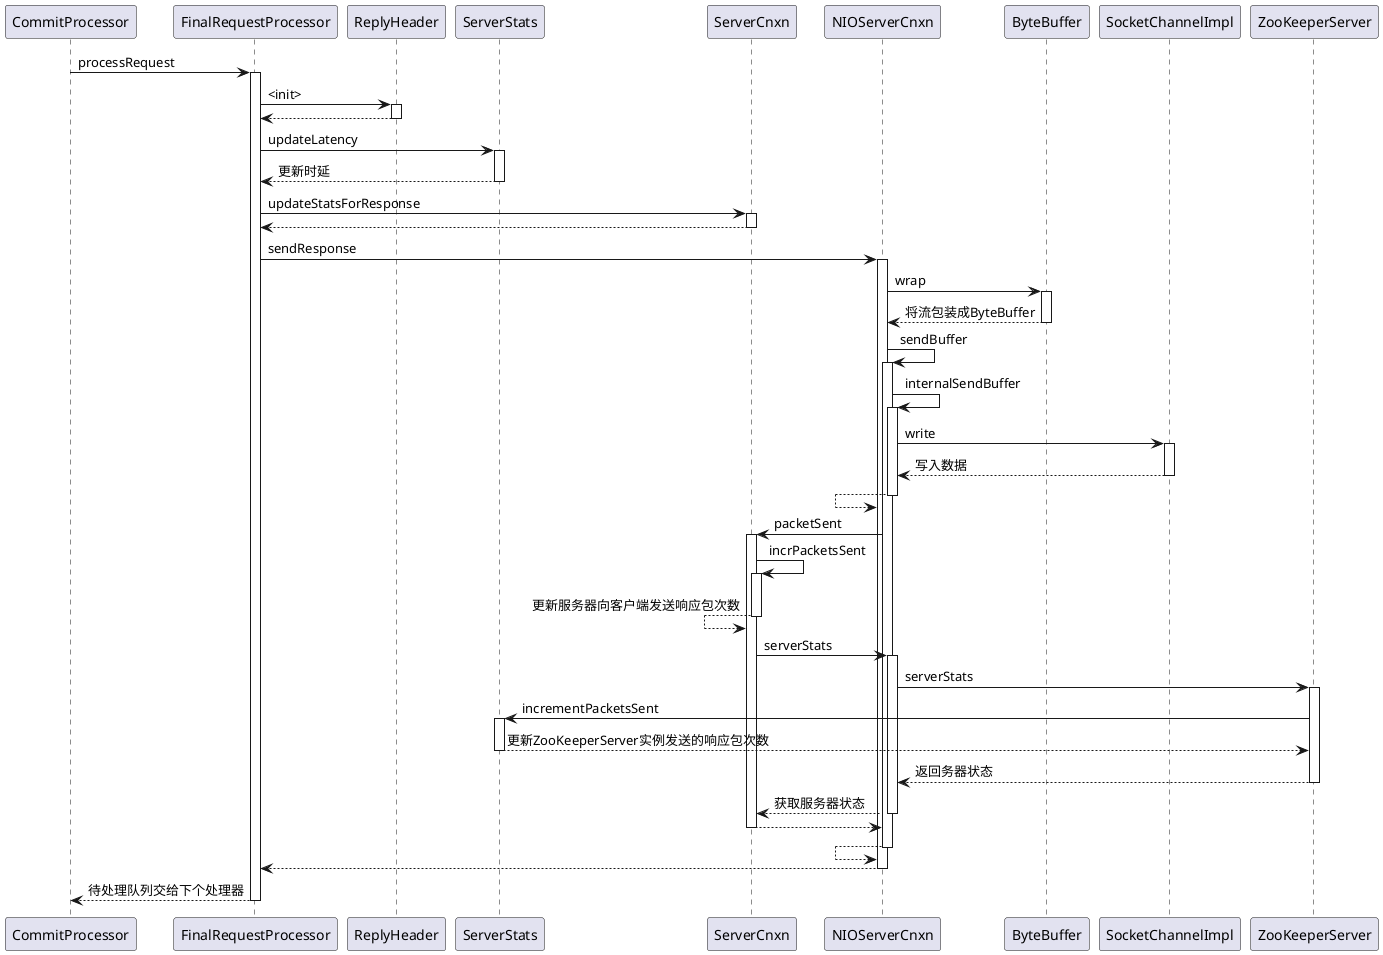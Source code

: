 @startuml
CommitProcessor->FinalRequestProcessor:processRequest
activate FinalRequestProcessor

    FinalRequestProcessor->ReplyHeader:<init>
    activate ReplyHeader
    FinalRequestProcessor<--ReplyHeader:
    deactivate ReplyHeader

    FinalRequestProcessor->ServerStats:updateLatency
    activate ServerStats
    FinalRequestProcessor<--ServerStats:更新时延
    deactivate ServerStats

    FinalRequestProcessor->ServerCnxn:updateStatsForResponse
    activate ServerCnxn
    FinalRequestProcessor<--ServerCnxn:
    deactivate ServerCnxn

    FinalRequestProcessor->NIOServerCnxn:sendResponse
    activate NIOServerCnxn
        NIOServerCnxn->ByteBuffer:wrap
        activate ByteBuffer
        NIOServerCnxn<--ByteBuffer:将流包装成ByteBuffer
        deactivate ByteBuffer
        NIOServerCnxn->NIOServerCnxn:sendBuffer
        activate NIOServerCnxn
            NIOServerCnxn->NIOServerCnxn:internalSendBuffer
            activate NIOServerCnxn
                NIOServerCnxn->SocketChannelImpl:write
                activate SocketChannelImpl
                NIOServerCnxn<--SocketChannelImpl:写入数据
                deactivate SocketChannelImpl
            NIOServerCnxn<--NIOServerCnxn:
            deactivate NIOServerCnxn

            NIOServerCnxn->ServerCnxn:packetSent
            activate ServerCnxn
                ServerCnxn->ServerCnxn:incrPacketsSent
                activate ServerCnxn
                ServerCnxn<--ServerCnxn:更新服务器向客户端发送响应包次数
                deactivate ServerCnxn
                ServerCnxn->NIOServerCnxn:serverStats
                activate NIOServerCnxn
                    NIOServerCnxn->ZooKeeperServer:serverStats
                    activate ZooKeeperServer
                        ZooKeeperServer->ServerStats:incrementPacketsSent
                        activate ServerStats
                        ZooKeeperServer<--ServerStats:更新ZooKeeperServer实例发送的响应包次数
                        deactivate ServerStats
                    NIOServerCnxn<--ZooKeeperServer:返回务器状态
                    deactivate ZooKeeperServer
                ServerCnxn<--NIOServerCnxn:获取服务器状态
                deactivate NIOServerCnxn

            NIOServerCnxn<--ServerCnxn:
            deactivate ServerCnxn
        NIOServerCnxn<--NIOServerCnxn:
        deactivate NIOServerCnxn
    FinalRequestProcessor<--NIOServerCnxn:
    deactivate NIOServerCnxn


CommitProcessor<--FinalRequestProcessor:待处理队列交给下个处理器
deactivate FinalRequestProcessor
@enduml